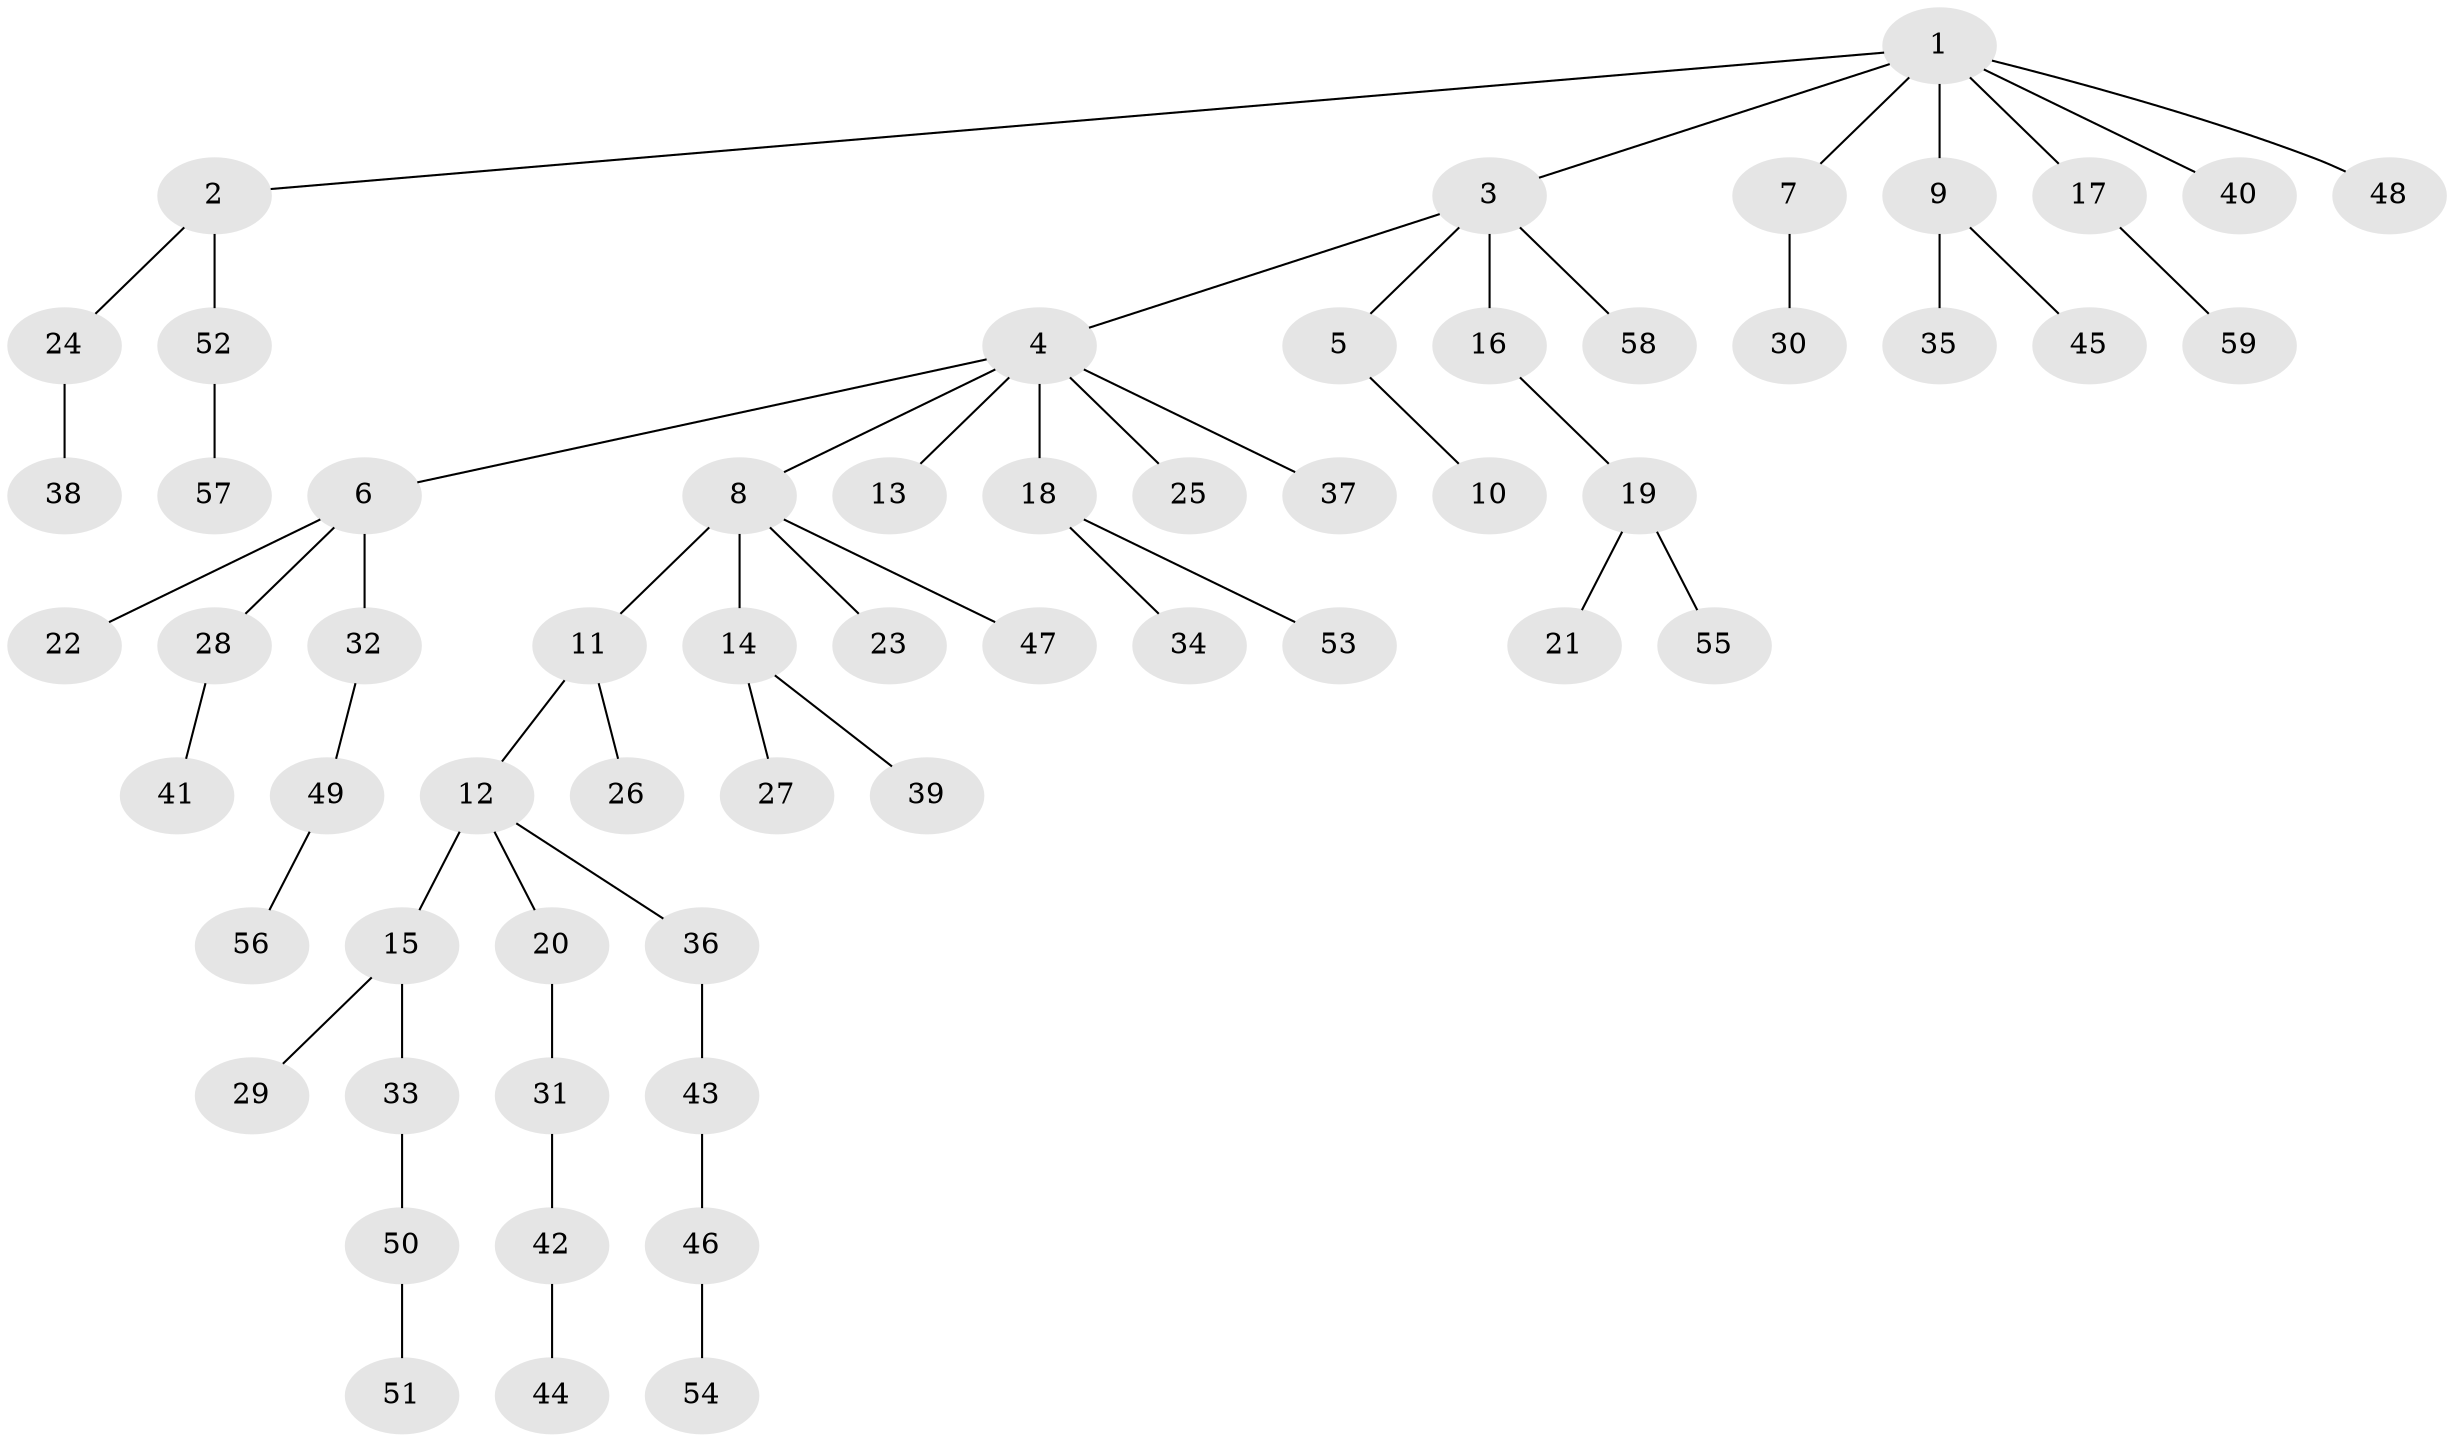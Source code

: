// Generated by graph-tools (version 1.1) at 2025/36/03/09/25 02:36:44]
// undirected, 59 vertices, 58 edges
graph export_dot {
graph [start="1"]
  node [color=gray90,style=filled];
  1;
  2;
  3;
  4;
  5;
  6;
  7;
  8;
  9;
  10;
  11;
  12;
  13;
  14;
  15;
  16;
  17;
  18;
  19;
  20;
  21;
  22;
  23;
  24;
  25;
  26;
  27;
  28;
  29;
  30;
  31;
  32;
  33;
  34;
  35;
  36;
  37;
  38;
  39;
  40;
  41;
  42;
  43;
  44;
  45;
  46;
  47;
  48;
  49;
  50;
  51;
  52;
  53;
  54;
  55;
  56;
  57;
  58;
  59;
  1 -- 2;
  1 -- 3;
  1 -- 7;
  1 -- 9;
  1 -- 17;
  1 -- 40;
  1 -- 48;
  2 -- 24;
  2 -- 52;
  3 -- 4;
  3 -- 5;
  3 -- 16;
  3 -- 58;
  4 -- 6;
  4 -- 8;
  4 -- 13;
  4 -- 18;
  4 -- 25;
  4 -- 37;
  5 -- 10;
  6 -- 22;
  6 -- 28;
  6 -- 32;
  7 -- 30;
  8 -- 11;
  8 -- 14;
  8 -- 23;
  8 -- 47;
  9 -- 35;
  9 -- 45;
  11 -- 12;
  11 -- 26;
  12 -- 15;
  12 -- 20;
  12 -- 36;
  14 -- 27;
  14 -- 39;
  15 -- 29;
  15 -- 33;
  16 -- 19;
  17 -- 59;
  18 -- 34;
  18 -- 53;
  19 -- 21;
  19 -- 55;
  20 -- 31;
  24 -- 38;
  28 -- 41;
  31 -- 42;
  32 -- 49;
  33 -- 50;
  36 -- 43;
  42 -- 44;
  43 -- 46;
  46 -- 54;
  49 -- 56;
  50 -- 51;
  52 -- 57;
}
